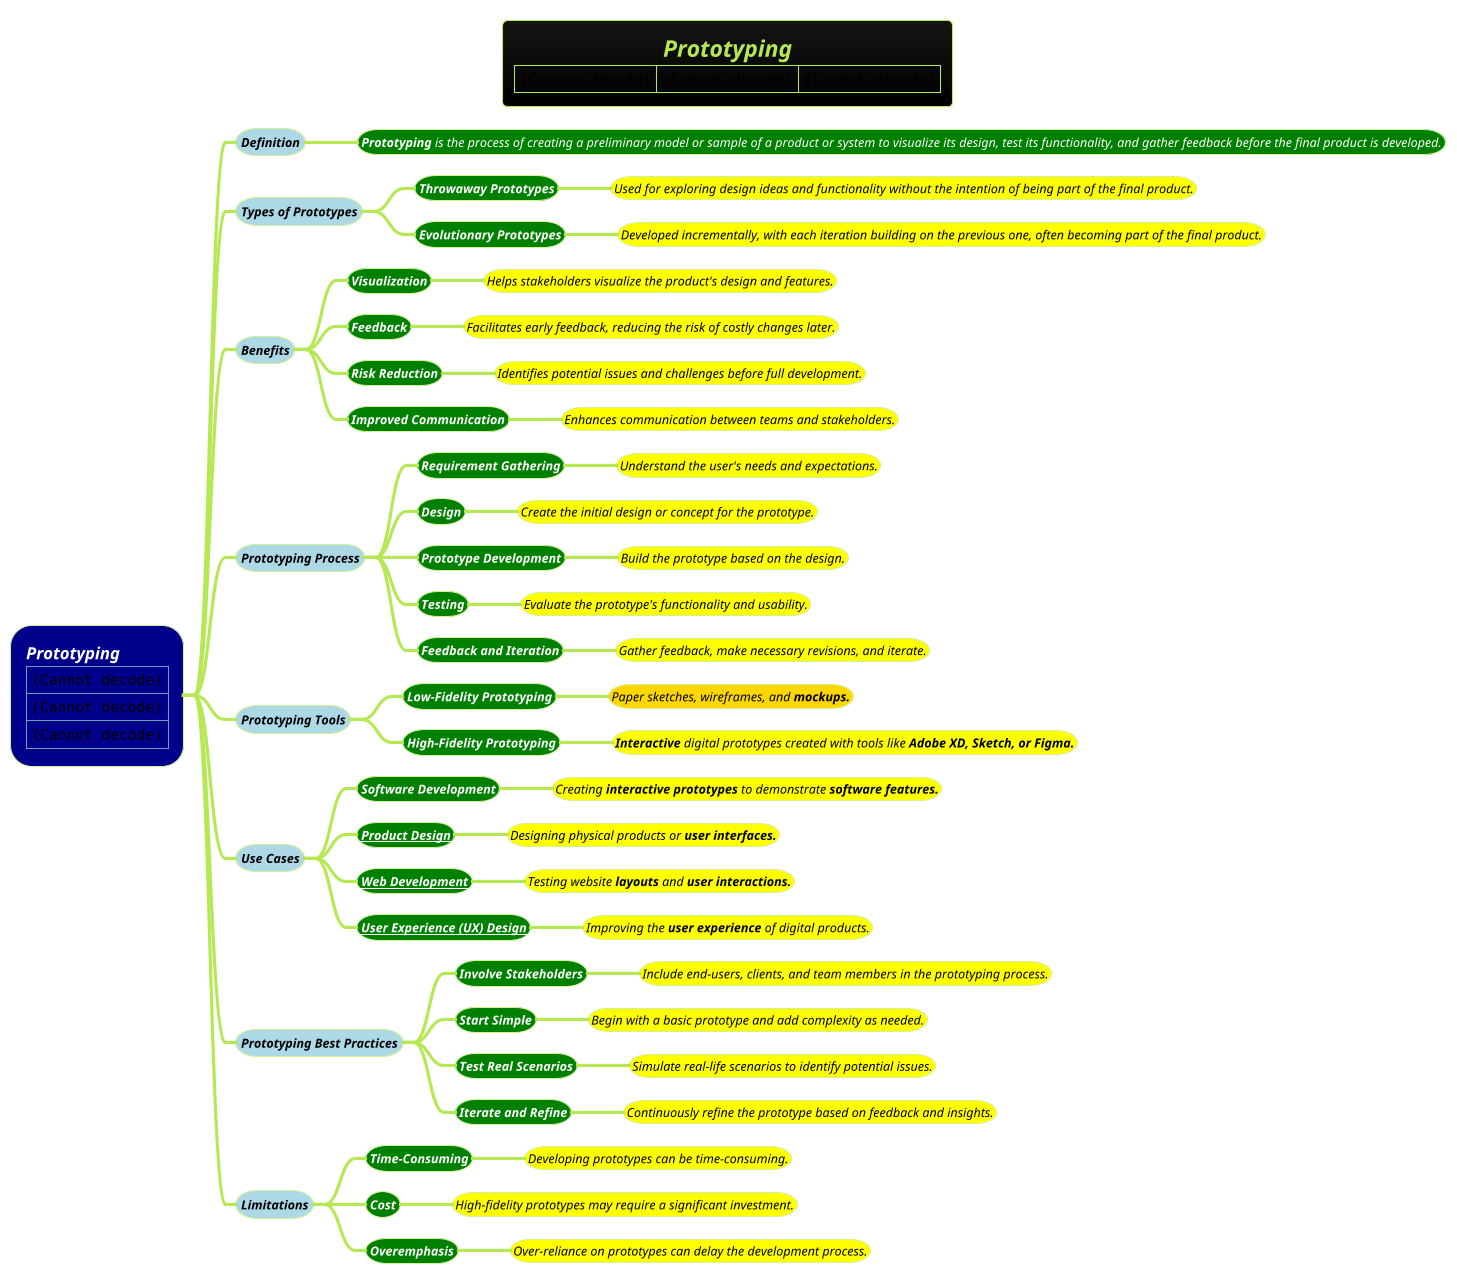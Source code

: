 @startmindmap
title =<i><b><size:18>Prototyping\n|<img:images/img.jpg{scale=.56}>|<img:images/img.png{scale=.75}>|<img:images/img_1.png{scale=0.61}>|
!theme hacker

*[#darkblue]:<color:white><i>Prototyping
|<img:images/img_5.png{scale=0.42}>|
|<img:images/img_4.png{scale=0.5}>|
|<img:images/img_6.png{scale=0.55}>|;
**[#lightblue] <i><color #black><size:12>Definition
***[#green] <i><color #white><size:12>**Prototyping** is the process of creating a preliminary model or sample of a product or system to visualize its design, test its functionality, and gather feedback before the final product is developed.

**[#lightblue] <i><color #black><size:12>Types of Prototypes
***[#green] <i><color #white><size:12><b>Throwaway Prototypes
****[#yellow] <i><color #black><size:12>Used for exploring design ideas and functionality without the intention of being part of the final product.
***[#green] <i><color #white><size:12><b>Evolutionary Prototypes
****[#yellow] <i><color #black><size:12>Developed incrementally, with each iteration building on the previous one, often becoming part of the final product.

**[#lightblue] <i><color #black><size:12>Benefits
***[#green] <i><color #white><size:12><b>Visualization
****[#yellow] <i><color #black><size:12>Helps stakeholders visualize the product's design and features.
***[#green] <i><color #white><size:12><b>Feedback
****[#yellow] <i><color #black><size:12>Facilitates early feedback, reducing the risk of costly changes later.
***[#green] <i><color #white><size:12><b>Risk Reduction
****[#yellow] <i><color #black><size:12>Identifies potential issues and challenges before full development.
***[#green] <i><color #white><size:12><b>Improved Communication
****[#yellow] <i><color #black><size:12>Enhances communication between teams and stakeholders.

**[#lightblue] <i><color #black><size:12>Prototyping Process
***[#green] <i><color #white><size:12><b>Requirement Gathering
****[#yellow] <i><color #black><size:12>Understand the user's needs and expectations.
***[#green] <i><color #white><size:12><b>Design
****[#yellow] <i><color #black><size:12>Create the initial design or concept for the prototype.
***[#green] <i><color #white><size:12><b>Prototype Development
****[#yellow] <i><color #black><size:12>Build the prototype based on the design.
***[#green] <i><color #white><size:12><b>Testing
****[#yellow] <i><color #black><size:12>Evaluate the prototype's functionality and usability.
***[#green] <i><color #white><size:12><b>Feedback and Iteration
****[#yellow] <i><color #black><size:12>Gather feedback, make necessary revisions, and iterate.

**[#lightblue] <i><color #black><size:12>Prototyping Tools
***[#green] <i><color #white><size:12><b>Low-Fidelity Prototyping
****[#gold] <i><color #black><size:12>Paper sketches, wireframes, and <b>mockups.
***[#green] <i><color #white><size:12><b>High-Fidelity Prototyping
****[#yellow] <i><color #black><size:12>**Interactive** digital prototypes created with tools like <b>Adobe XD, Sketch, or Figma.

**[#lightblue] <i><color #black><size:12>Use Cases
***[#green] <i><color #white><size:12><b>Software Development
****[#yellow] <i><color #black><size:12>Creating **interactive prototypes** to demonstrate <b>software features.
***[#green] <i><color #white><size:12><b>[[docs/1-Requirement-Engineering/MVP-PoC-and-case-study/UI-UX.puml Product Design]]
****[#yellow] <i><color #black><size:12>Designing physical products or <b>user interfaces.
***[#green] <i><color #white><size:12><b>[[docs/1-Requirement-Engineering/MVP-PoC-and-case-study/UI-UX.puml Web Development]]
****[#yellow] <i><color #black><size:12>Testing website **layouts** and <b>user interactions.
***[#green] <i><color #white><size:12><b>[[docs/1-Requirement-Engineering/MVP-PoC-and-case-study/UI-UX.puml User Experience (UX) Design]]
****[#yellow] <i><color #black><size:12>Improving the **user experience** of digital products.

**[#lightblue] <i><color #black><size:12>Prototyping Best Practices
***[#green] <i><color #white><size:12><b>Involve Stakeholders
****[#yellow] <i><color #black><size:12>Include end-users, clients, and team members in the prototyping process.
***[#green] <i><color #white><size:12><b>Start Simple
****[#yellow] <i><color #black><size:12>Begin with a basic prototype and add complexity as needed.
***[#green] <i><color #white><size:12><b>Test Real Scenarios
****[#yellow] <i><color #black><size:12>Simulate real-life scenarios to identify potential issues.
***[#green] <i><color #white><size:12><b>Iterate and Refine
****[#yellow] <i><color #black><size:12>Continuously refine the prototype based on feedback and insights.

**[#lightblue] <i><color #black><size:12>Limitations
***[#green] <i><color #white><size:12><b>Time-Consuming
****[#yellow] <i><color #black><size:12>Developing prototypes can be time-consuming.
***[#green] <i><color #white><size:12><b>Cost
****[#yellow] <i><color #black><size:12>High-fidelity prototypes may require a significant investment.
***[#green] <i><color #white><size:12><b>Overemphasis
****[#yellow] <i><color #black><size:12>Over-reliance on prototypes can delay the development process.

@endmindmap
